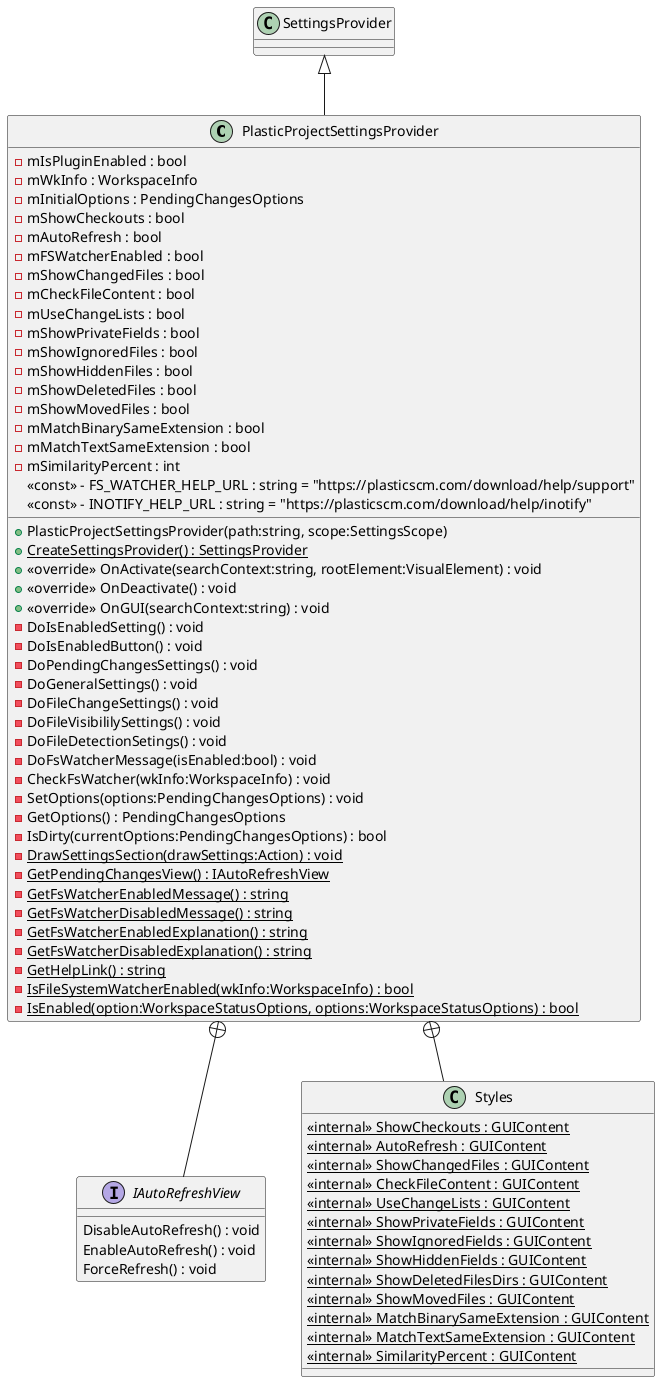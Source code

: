 @startuml
class PlasticProjectSettingsProvider {
    + PlasticProjectSettingsProvider(path:string, scope:SettingsScope)
    + {static} CreateSettingsProvider() : SettingsProvider
    + <<override>> OnActivate(searchContext:string, rootElement:VisualElement) : void
    + <<override>> OnDeactivate() : void
    + <<override>> OnGUI(searchContext:string) : void
    - DoIsEnabledSetting() : void
    - DoIsEnabledButton() : void
    - DoPendingChangesSettings() : void
    - DoGeneralSettings() : void
    - DoFileChangeSettings() : void
    - DoFileVisibililySettings() : void
    - DoFileDetectionSetings() : void
    - DoFsWatcherMessage(isEnabled:bool) : void
    - CheckFsWatcher(wkInfo:WorkspaceInfo) : void
    - SetOptions(options:PendingChangesOptions) : void
    - GetOptions() : PendingChangesOptions
    - IsDirty(currentOptions:PendingChangesOptions) : bool
    {static} - DrawSettingsSection(drawSettings:Action) : void
    {static} - GetPendingChangesView() : IAutoRefreshView
    {static} - GetFsWatcherEnabledMessage() : string
    {static} - GetFsWatcherDisabledMessage() : string
    {static} - GetFsWatcherEnabledExplanation() : string
    {static} - GetFsWatcherDisabledExplanation() : string
    {static} - GetHelpLink() : string
    {static} - IsFileSystemWatcherEnabled(wkInfo:WorkspaceInfo) : bool
    {static} - IsEnabled(option:WorkspaceStatusOptions, options:WorkspaceStatusOptions) : bool
    - mIsPluginEnabled : bool
    - mWkInfo : WorkspaceInfo
    - mInitialOptions : PendingChangesOptions
    - mShowCheckouts : bool
    - mAutoRefresh : bool
    - mFSWatcherEnabled : bool
    - mShowChangedFiles : bool
    - mCheckFileContent : bool
    - mUseChangeLists : bool
    - mShowPrivateFields : bool
    - mShowIgnoredFiles : bool
    - mShowHiddenFiles : bool
    - mShowDeletedFiles : bool
    - mShowMovedFiles : bool
    - mMatchBinarySameExtension : bool
    - mMatchTextSameExtension : bool
    - mSimilarityPercent : int
    <<const>> - FS_WATCHER_HELP_URL : string = "https://plasticscm.com/download/help/support"
    <<const>> - INOTIFY_HELP_URL : string = "https://plasticscm.com/download/help/inotify"
}
interface IAutoRefreshView {
    DisableAutoRefresh() : void
    EnableAutoRefresh() : void
    ForceRefresh() : void
}
class Styles {
    <<internal>> {static} ShowCheckouts : GUIContent
    <<internal>> {static} AutoRefresh : GUIContent
    <<internal>> {static} ShowChangedFiles : GUIContent
    <<internal>> {static} CheckFileContent : GUIContent
    <<internal>> {static} UseChangeLists : GUIContent
    <<internal>> {static} ShowPrivateFields : GUIContent
    <<internal>> {static} ShowIgnoredFields : GUIContent
    <<internal>> {static} ShowHiddenFields : GUIContent
    <<internal>> {static} ShowDeletedFilesDirs : GUIContent
    <<internal>> {static} ShowMovedFiles : GUIContent
    <<internal>> {static} MatchBinarySameExtension : GUIContent
    <<internal>> {static} MatchTextSameExtension : GUIContent
    <<internal>> {static} SimilarityPercent : GUIContent
}
SettingsProvider <|-- PlasticProjectSettingsProvider
PlasticProjectSettingsProvider +-- IAutoRefreshView
PlasticProjectSettingsProvider +-- Styles
@enduml
